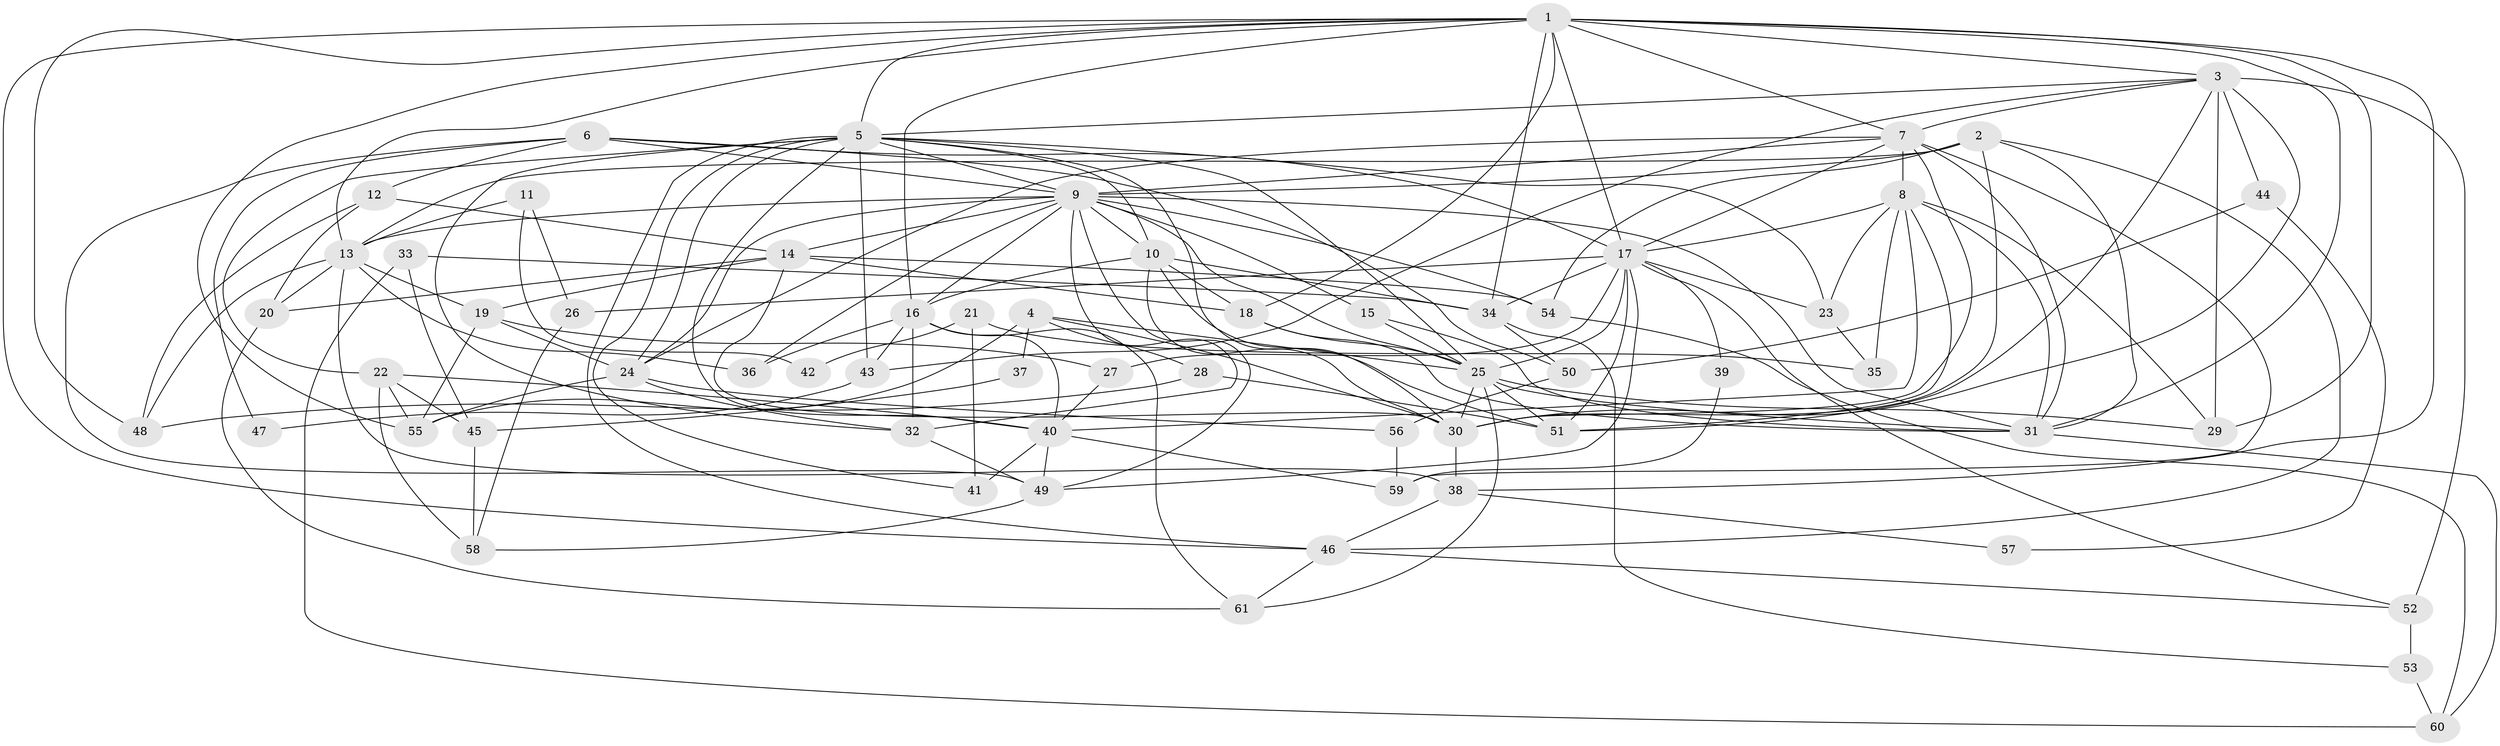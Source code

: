 // original degree distribution, {3: 0.2231404958677686, 6: 0.09917355371900827, 5: 0.1652892561983471, 4: 0.3884297520661157, 9: 0.008264462809917356, 2: 0.10743801652892562, 8: 0.008264462809917356}
// Generated by graph-tools (version 1.1) at 2025/36/03/09/25 02:36:03]
// undirected, 61 vertices, 167 edges
graph export_dot {
graph [start="1"]
  node [color=gray90,style=filled];
  1;
  2;
  3;
  4;
  5;
  6;
  7;
  8;
  9;
  10;
  11;
  12;
  13;
  14;
  15;
  16;
  17;
  18;
  19;
  20;
  21;
  22;
  23;
  24;
  25;
  26;
  27;
  28;
  29;
  30;
  31;
  32;
  33;
  34;
  35;
  36;
  37;
  38;
  39;
  40;
  41;
  42;
  43;
  44;
  45;
  46;
  47;
  48;
  49;
  50;
  51;
  52;
  53;
  54;
  55;
  56;
  57;
  58;
  59;
  60;
  61;
  1 -- 3 [weight=1.0];
  1 -- 5 [weight=2.0];
  1 -- 7 [weight=1.0];
  1 -- 13 [weight=1.0];
  1 -- 16 [weight=1.0];
  1 -- 17 [weight=3.0];
  1 -- 18 [weight=1.0];
  1 -- 29 [weight=1.0];
  1 -- 31 [weight=1.0];
  1 -- 34 [weight=1.0];
  1 -- 38 [weight=1.0];
  1 -- 46 [weight=1.0];
  1 -- 48 [weight=1.0];
  1 -- 55 [weight=1.0];
  2 -- 9 [weight=1.0];
  2 -- 13 [weight=1.0];
  2 -- 30 [weight=1.0];
  2 -- 31 [weight=1.0];
  2 -- 46 [weight=1.0];
  2 -- 54 [weight=1.0];
  3 -- 5 [weight=1.0];
  3 -- 7 [weight=1.0];
  3 -- 29 [weight=1.0];
  3 -- 30 [weight=1.0];
  3 -- 43 [weight=1.0];
  3 -- 44 [weight=2.0];
  3 -- 51 [weight=1.0];
  3 -- 52 [weight=2.0];
  4 -- 25 [weight=1.0];
  4 -- 28 [weight=1.0];
  4 -- 30 [weight=1.0];
  4 -- 37 [weight=1.0];
  4 -- 55 [weight=1.0];
  5 -- 9 [weight=1.0];
  5 -- 10 [weight=1.0];
  5 -- 22 [weight=1.0];
  5 -- 23 [weight=1.0];
  5 -- 24 [weight=1.0];
  5 -- 25 [weight=1.0];
  5 -- 30 [weight=1.0];
  5 -- 32 [weight=1.0];
  5 -- 40 [weight=1.0];
  5 -- 41 [weight=1.0];
  5 -- 43 [weight=1.0];
  5 -- 46 [weight=1.0];
  6 -- 9 [weight=1.0];
  6 -- 12 [weight=1.0];
  6 -- 17 [weight=1.0];
  6 -- 47 [weight=1.0];
  6 -- 49 [weight=1.0];
  6 -- 50 [weight=1.0];
  7 -- 8 [weight=1.0];
  7 -- 9 [weight=1.0];
  7 -- 17 [weight=1.0];
  7 -- 24 [weight=1.0];
  7 -- 30 [weight=1.0];
  7 -- 31 [weight=1.0];
  7 -- 59 [weight=1.0];
  8 -- 17 [weight=1.0];
  8 -- 23 [weight=1.0];
  8 -- 29 [weight=1.0];
  8 -- 31 [weight=1.0];
  8 -- 35 [weight=1.0];
  8 -- 40 [weight=1.0];
  8 -- 51 [weight=1.0];
  9 -- 10 [weight=1.0];
  9 -- 13 [weight=1.0];
  9 -- 14 [weight=1.0];
  9 -- 15 [weight=1.0];
  9 -- 16 [weight=1.0];
  9 -- 24 [weight=1.0];
  9 -- 25 [weight=1.0];
  9 -- 31 [weight=1.0];
  9 -- 32 [weight=1.0];
  9 -- 36 [weight=2.0];
  9 -- 49 [weight=1.0];
  9 -- 54 [weight=1.0];
  10 -- 16 [weight=1.0];
  10 -- 18 [weight=1.0];
  10 -- 30 [weight=1.0];
  10 -- 34 [weight=1.0];
  10 -- 51 [weight=1.0];
  11 -- 13 [weight=1.0];
  11 -- 26 [weight=1.0];
  11 -- 42 [weight=1.0];
  12 -- 14 [weight=1.0];
  12 -- 20 [weight=1.0];
  12 -- 48 [weight=1.0];
  13 -- 19 [weight=1.0];
  13 -- 20 [weight=1.0];
  13 -- 36 [weight=1.0];
  13 -- 38 [weight=1.0];
  13 -- 48 [weight=1.0];
  14 -- 18 [weight=1.0];
  14 -- 19 [weight=1.0];
  14 -- 20 [weight=1.0];
  14 -- 30 [weight=1.0];
  14 -- 54 [weight=1.0];
  15 -- 25 [weight=1.0];
  15 -- 31 [weight=1.0];
  16 -- 32 [weight=1.0];
  16 -- 36 [weight=2.0];
  16 -- 40 [weight=1.0];
  16 -- 43 [weight=2.0];
  16 -- 61 [weight=1.0];
  17 -- 23 [weight=1.0];
  17 -- 25 [weight=1.0];
  17 -- 26 [weight=2.0];
  17 -- 27 [weight=1.0];
  17 -- 34 [weight=1.0];
  17 -- 39 [weight=1.0];
  17 -- 49 [weight=1.0];
  17 -- 51 [weight=1.0];
  17 -- 52 [weight=1.0];
  18 -- 25 [weight=1.0];
  18 -- 31 [weight=1.0];
  19 -- 24 [weight=2.0];
  19 -- 27 [weight=1.0];
  19 -- 55 [weight=1.0];
  20 -- 61 [weight=1.0];
  21 -- 35 [weight=1.0];
  21 -- 41 [weight=1.0];
  21 -- 42 [weight=1.0];
  22 -- 40 [weight=1.0];
  22 -- 45 [weight=1.0];
  22 -- 55 [weight=1.0];
  22 -- 58 [weight=1.0];
  23 -- 35 [weight=1.0];
  24 -- 32 [weight=1.0];
  24 -- 55 [weight=1.0];
  24 -- 56 [weight=1.0];
  25 -- 29 [weight=1.0];
  25 -- 30 [weight=2.0];
  25 -- 31 [weight=2.0];
  25 -- 51 [weight=1.0];
  25 -- 61 [weight=1.0];
  26 -- 58 [weight=1.0];
  27 -- 40 [weight=1.0];
  28 -- 48 [weight=1.0];
  28 -- 51 [weight=1.0];
  30 -- 38 [weight=3.0];
  31 -- 60 [weight=1.0];
  32 -- 49 [weight=1.0];
  33 -- 34 [weight=1.0];
  33 -- 45 [weight=1.0];
  33 -- 60 [weight=1.0];
  34 -- 50 [weight=1.0];
  34 -- 53 [weight=1.0];
  37 -- 45 [weight=1.0];
  38 -- 46 [weight=1.0];
  38 -- 57 [weight=1.0];
  39 -- 59 [weight=1.0];
  40 -- 41 [weight=1.0];
  40 -- 49 [weight=1.0];
  40 -- 59 [weight=1.0];
  43 -- 47 [weight=1.0];
  44 -- 50 [weight=1.0];
  44 -- 57 [weight=1.0];
  45 -- 58 [weight=1.0];
  46 -- 52 [weight=1.0];
  46 -- 61 [weight=1.0];
  49 -- 58 [weight=1.0];
  50 -- 56 [weight=1.0];
  52 -- 53 [weight=1.0];
  53 -- 60 [weight=1.0];
  54 -- 60 [weight=1.0];
  56 -- 59 [weight=1.0];
}
